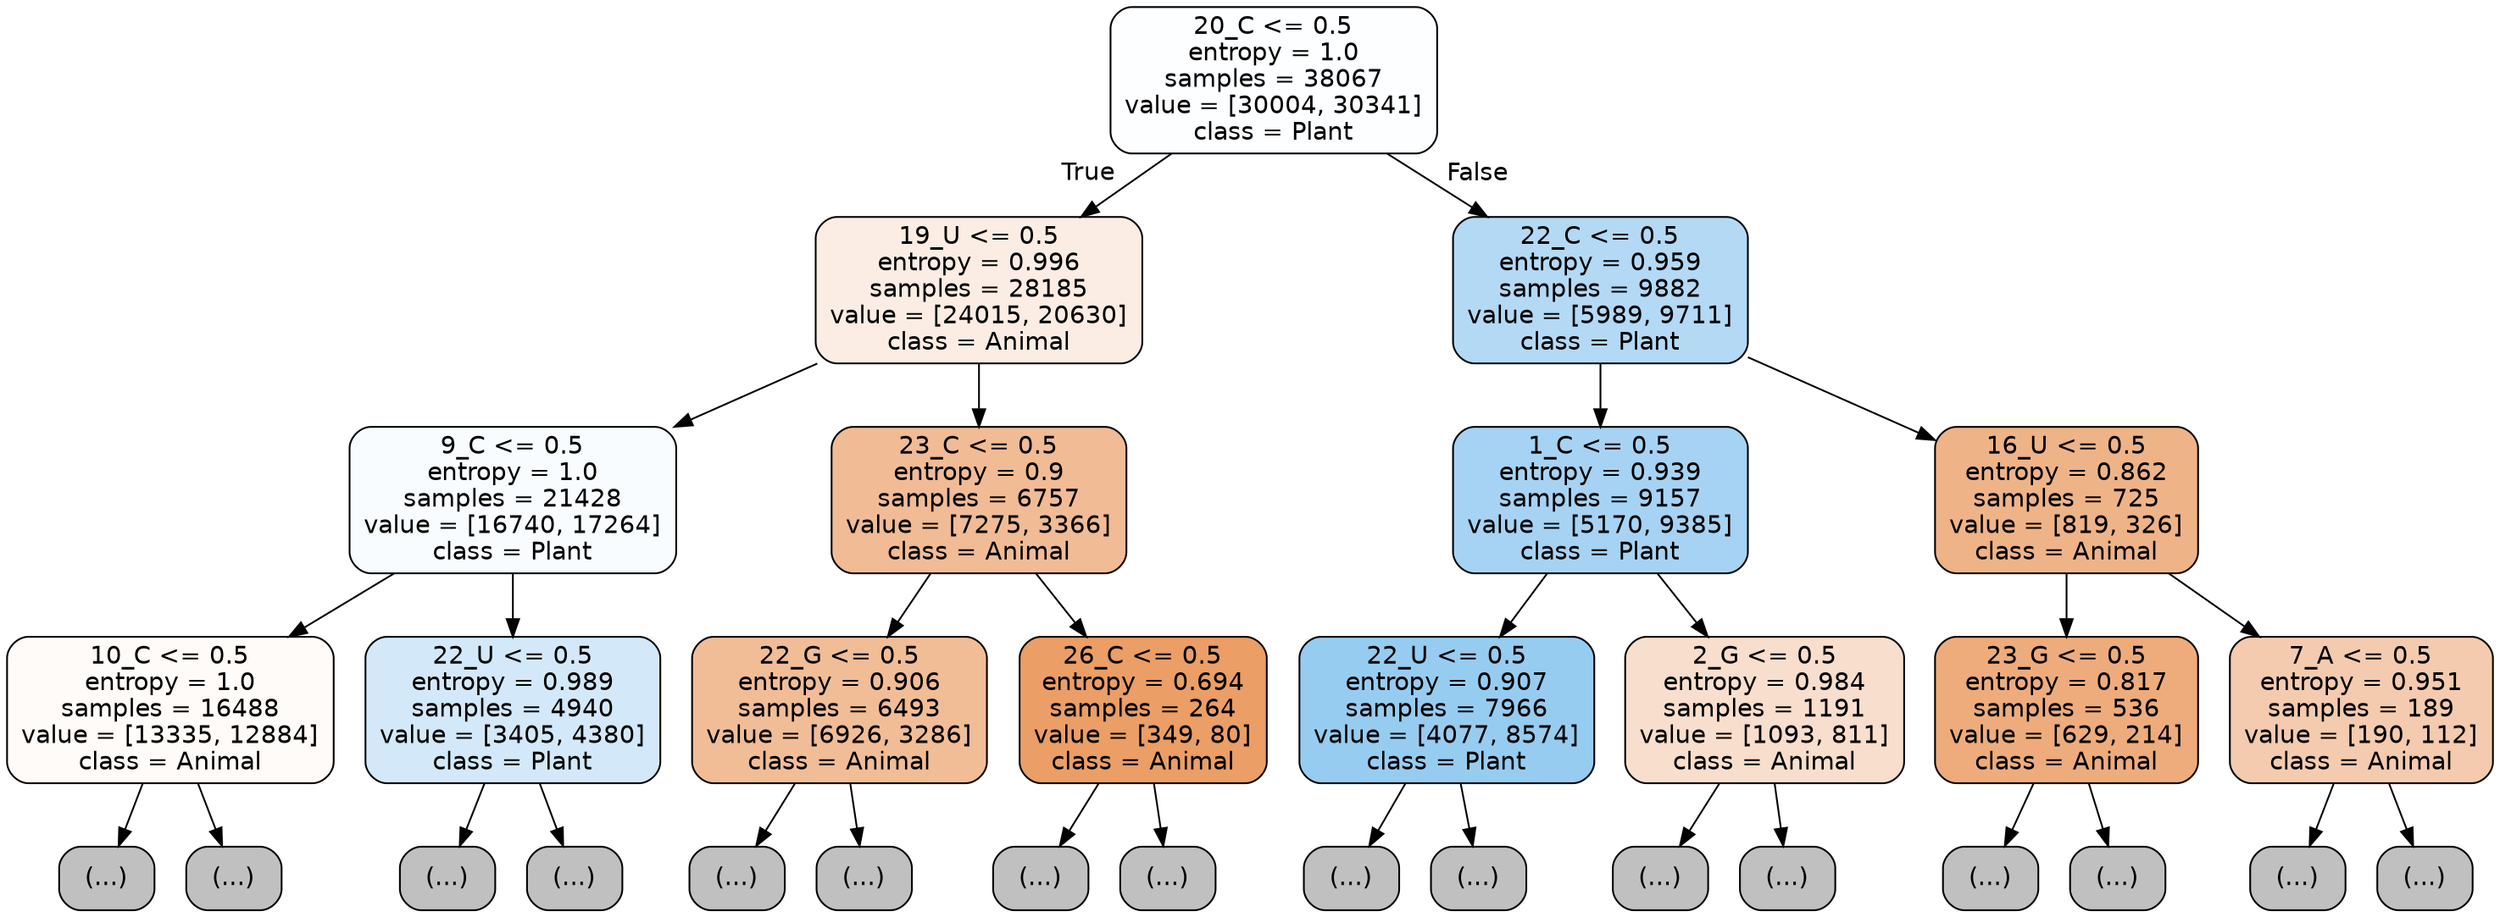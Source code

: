 digraph Tree {
node [shape=box, style="filled, rounded", color="black", fontname="helvetica"] ;
edge [fontname="helvetica"] ;
0 [label="20_C <= 0.5\nentropy = 1.0\nsamples = 38067\nvalue = [30004, 30341]\nclass = Plant", fillcolor="#fdfeff"] ;
1 [label="19_U <= 0.5\nentropy = 0.996\nsamples = 28185\nvalue = [24015, 20630]\nclass = Animal", fillcolor="#fbede3"] ;
0 -> 1 [labeldistance=2.5, labelangle=45, headlabel="True"] ;
2 [label="9_C <= 0.5\nentropy = 1.0\nsamples = 21428\nvalue = [16740, 17264]\nclass = Plant", fillcolor="#f9fcfe"] ;
1 -> 2 ;
3 [label="10_C <= 0.5\nentropy = 1.0\nsamples = 16488\nvalue = [13335, 12884]\nclass = Animal", fillcolor="#fefbf8"] ;
2 -> 3 ;
4 [label="(...)", fillcolor="#C0C0C0"] ;
3 -> 4 ;
5969 [label="(...)", fillcolor="#C0C0C0"] ;
3 -> 5969 ;
7508 [label="22_U <= 0.5\nentropy = 0.989\nsamples = 4940\nvalue = [3405, 4380]\nclass = Plant", fillcolor="#d3e9f9"] ;
2 -> 7508 ;
7509 [label="(...)", fillcolor="#C0C0C0"] ;
7508 -> 7509 ;
9362 [label="(...)", fillcolor="#C0C0C0"] ;
7508 -> 9362 ;
9579 [label="23_C <= 0.5\nentropy = 0.9\nsamples = 6757\nvalue = [7275, 3366]\nclass = Animal", fillcolor="#f1bb95"] ;
1 -> 9579 ;
9580 [label="22_G <= 0.5\nentropy = 0.906\nsamples = 6493\nvalue = [6926, 3286]\nclass = Animal", fillcolor="#f1bd97"] ;
9579 -> 9580 ;
9581 [label="(...)", fillcolor="#C0C0C0"] ;
9580 -> 9581 ;
12438 [label="(...)", fillcolor="#C0C0C0"] ;
9580 -> 12438 ;
12791 [label="26_C <= 0.5\nentropy = 0.694\nsamples = 264\nvalue = [349, 80]\nclass = Animal", fillcolor="#eb9e66"] ;
9579 -> 12791 ;
12792 [label="(...)", fillcolor="#C0C0C0"] ;
12791 -> 12792 ;
12911 [label="(...)", fillcolor="#C0C0C0"] ;
12791 -> 12911 ;
12912 [label="22_C <= 0.5\nentropy = 0.959\nsamples = 9882\nvalue = [5989, 9711]\nclass = Plant", fillcolor="#b3d9f5"] ;
0 -> 12912 [labeldistance=2.5, labelangle=-45, headlabel="False"] ;
12913 [label="1_C <= 0.5\nentropy = 0.939\nsamples = 9157\nvalue = [5170, 9385]\nclass = Plant", fillcolor="#a6d3f3"] ;
12912 -> 12913 ;
12914 [label="22_U <= 0.5\nentropy = 0.907\nsamples = 7966\nvalue = [4077, 8574]\nclass = Plant", fillcolor="#97ccf1"] ;
12913 -> 12914 ;
12915 [label="(...)", fillcolor="#C0C0C0"] ;
12914 -> 12915 ;
15410 [label="(...)", fillcolor="#C0C0C0"] ;
12914 -> 15410 ;
15813 [label="2_G <= 0.5\nentropy = 0.984\nsamples = 1191\nvalue = [1093, 811]\nclass = Animal", fillcolor="#f8decc"] ;
12913 -> 15813 ;
15814 [label="(...)", fillcolor="#C0C0C0"] ;
15813 -> 15814 ;
16365 [label="(...)", fillcolor="#C0C0C0"] ;
15813 -> 16365 ;
16504 [label="16_U <= 0.5\nentropy = 0.862\nsamples = 725\nvalue = [819, 326]\nclass = Animal", fillcolor="#efb388"] ;
12912 -> 16504 ;
16505 [label="23_G <= 0.5\nentropy = 0.817\nsamples = 536\nvalue = [629, 214]\nclass = Animal", fillcolor="#eeac7c"] ;
16504 -> 16505 ;
16506 [label="(...)", fillcolor="#C0C0C0"] ;
16505 -> 16506 ;
16775 [label="(...)", fillcolor="#C0C0C0"] ;
16505 -> 16775 ;
16786 [label="7_A <= 0.5\nentropy = 0.951\nsamples = 189\nvalue = [190, 112]\nclass = Animal", fillcolor="#f4cbae"] ;
16504 -> 16786 ;
16787 [label="(...)", fillcolor="#C0C0C0"] ;
16786 -> 16787 ;
16862 [label="(...)", fillcolor="#C0C0C0"] ;
16786 -> 16862 ;
}